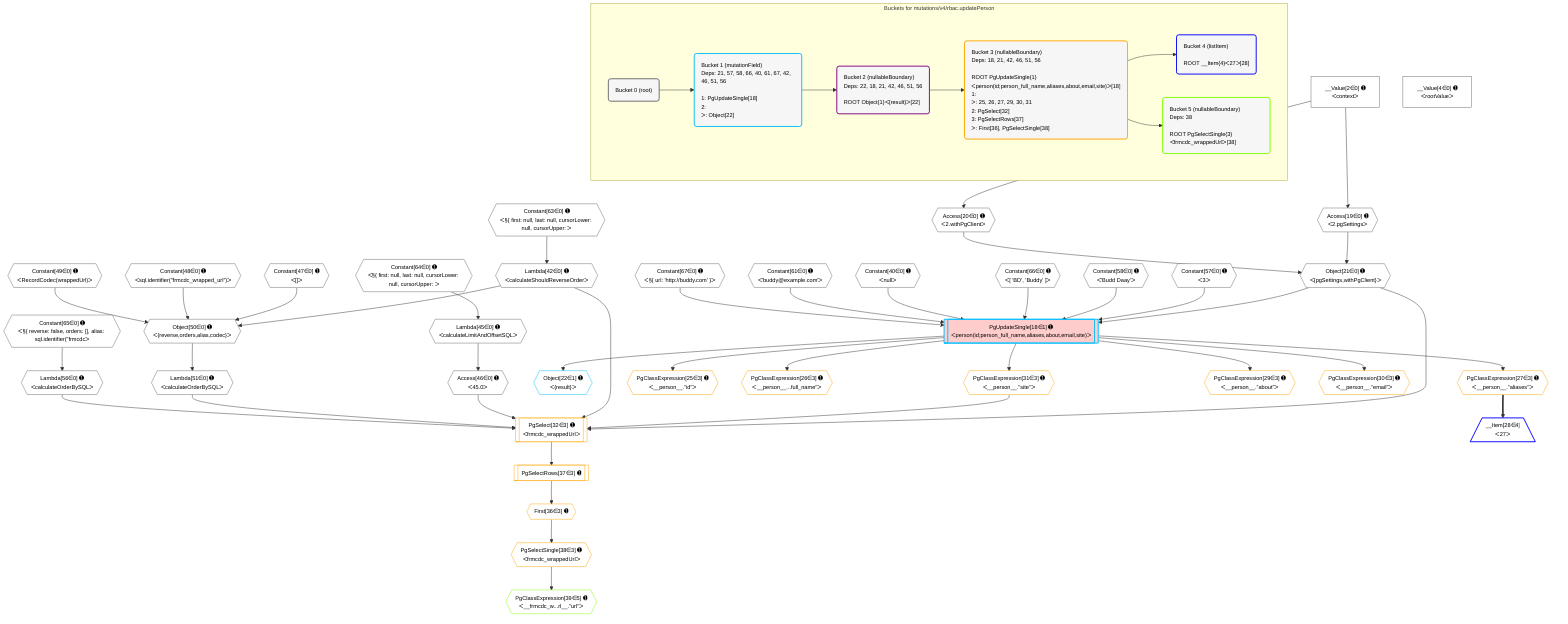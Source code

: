 %%{init: {'themeVariables': { 'fontSize': '12px'}}}%%
graph TD
    classDef path fill:#eee,stroke:#000,color:#000
    classDef plan fill:#fff,stroke-width:1px,color:#000
    classDef itemplan fill:#fff,stroke-width:2px,color:#000
    classDef unbatchedplan fill:#dff,stroke-width:1px,color:#000
    classDef sideeffectplan fill:#fcc,stroke-width:2px,color:#000
    classDef bucket fill:#f6f6f6,color:#000,stroke-width:2px,text-align:left


    %% plan dependencies
    Object50{{"Object[50∈0] ➊<br />ᐸ{reverse,orders,alias,codec}ᐳ"}}:::plan
    Lambda42{{"Lambda[42∈0] ➊<br />ᐸcalculateShouldReverseOrderᐳ"}}:::plan
    Constant47{{"Constant[47∈0] ➊<br />ᐸ[]ᐳ"}}:::plan
    Constant48{{"Constant[48∈0] ➊<br />ᐸsql.identifier(”frmcdc_wrapped_url”)ᐳ"}}:::plan
    Constant49{{"Constant[49∈0] ➊<br />ᐸRecordCodec(wrappedUrl)ᐳ"}}:::plan
    Lambda42 & Constant47 & Constant48 & Constant49 --> Object50
    Object21{{"Object[21∈0] ➊<br />ᐸ{pgSettings,withPgClient}ᐳ"}}:::plan
    Access19{{"Access[19∈0] ➊<br />ᐸ2.pgSettingsᐳ"}}:::plan
    Access20{{"Access[20∈0] ➊<br />ᐸ2.withPgClientᐳ"}}:::plan
    Access19 & Access20 --> Object21
    __Value2["__Value[2∈0] ➊<br />ᐸcontextᐳ"]:::plan
    __Value2 --> Access19
    __Value2 --> Access20
    Constant63{{"Constant[63∈0] ➊<br />ᐸ§{ first: null, last: null, cursorLower: null, cursorUpper: ᐳ"}}:::plan
    Constant63 --> Lambda42
    Lambda45{{"Lambda[45∈0] ➊<br />ᐸcalculateLimitAndOffsetSQLᐳ"}}:::plan
    Constant64{{"Constant[64∈0] ➊<br />ᐸ§{ first: null, last: null, cursorLower: null, cursorUpper: ᐳ"}}:::plan
    Constant64 --> Lambda45
    Access46{{"Access[46∈0] ➊<br />ᐸ45.0ᐳ"}}:::plan
    Lambda45 --> Access46
    Lambda51{{"Lambda[51∈0] ➊<br />ᐸcalculateOrderBySQLᐳ"}}:::plan
    Object50 --> Lambda51
    Lambda56{{"Lambda[56∈0] ➊<br />ᐸcalculateOrderBySQLᐳ"}}:::plan
    Constant65{{"Constant[65∈0] ➊<br />ᐸ§{ reverse: false, orders: [], alias: sql.identifier(”frmcdcᐳ"}}:::plan
    Constant65 --> Lambda56
    __Value4["__Value[4∈0] ➊<br />ᐸrootValueᐳ"]:::plan
    Constant40{{"Constant[40∈0] ➊<br />ᐸnullᐳ"}}:::plan
    Constant57{{"Constant[57∈0] ➊<br />ᐸ3ᐳ"}}:::plan
    Constant58{{"Constant[58∈0] ➊<br />ᐸ'Budd Daay'ᐳ"}}:::plan
    Constant61{{"Constant[61∈0] ➊<br />ᐸ'buddy@example.com'ᐳ"}}:::plan
    Constant66{{"Constant[66∈0] ➊<br />ᐸ[ 'BD', 'Buddy' ]ᐳ"}}:::plan
    Constant67{{"Constant[67∈0] ➊<br />ᐸ§{ url: 'http://buddy.com' }ᐳ"}}:::plan
    PgUpdateSingle18[["PgUpdateSingle[18∈1] ➊<br />ᐸperson(id;person_full_name,aliases,about,email,site)ᐳ"]]:::sideeffectplan
    Object21 & Constant57 & Constant58 & Constant66 & Constant40 & Constant61 & Constant67 --> PgUpdateSingle18
    Object22{{"Object[22∈1] ➊<br />ᐸ{result}ᐳ"}}:::plan
    PgUpdateSingle18 --> Object22
    PgSelect32[["PgSelect[32∈3] ➊<br />ᐸfrmcdc_wrappedUrlᐳ"]]:::plan
    PgClassExpression31{{"PgClassExpression[31∈3] ➊<br />ᐸ__person__.”site”ᐳ"}}:::plan
    Object21 & PgClassExpression31 & Lambda42 & Access46 & Lambda51 & Lambda56 --> PgSelect32
    PgClassExpression25{{"PgClassExpression[25∈3] ➊<br />ᐸ__person__.”id”ᐳ"}}:::plan
    PgUpdateSingle18 --> PgClassExpression25
    PgClassExpression26{{"PgClassExpression[26∈3] ➊<br />ᐸ__person__...full_name”ᐳ"}}:::plan
    PgUpdateSingle18 --> PgClassExpression26
    PgClassExpression27{{"PgClassExpression[27∈3] ➊<br />ᐸ__person__.”aliases”ᐳ"}}:::plan
    PgUpdateSingle18 --> PgClassExpression27
    PgClassExpression29{{"PgClassExpression[29∈3] ➊<br />ᐸ__person__.”about”ᐳ"}}:::plan
    PgUpdateSingle18 --> PgClassExpression29
    PgClassExpression30{{"PgClassExpression[30∈3] ➊<br />ᐸ__person__.”email”ᐳ"}}:::plan
    PgUpdateSingle18 --> PgClassExpression30
    PgUpdateSingle18 --> PgClassExpression31
    First36{{"First[36∈3] ➊"}}:::plan
    PgSelectRows37[["PgSelectRows[37∈3] ➊"]]:::plan
    PgSelectRows37 --> First36
    PgSelect32 --> PgSelectRows37
    PgSelectSingle38{{"PgSelectSingle[38∈3] ➊<br />ᐸfrmcdc_wrappedUrlᐳ"}}:::plan
    First36 --> PgSelectSingle38
    __Item28[/"__Item[28∈4]<br />ᐸ27ᐳ"\]:::itemplan
    PgClassExpression27 ==> __Item28
    PgClassExpression39{{"PgClassExpression[39∈5] ➊<br />ᐸ__frmcdc_w...rl__.”url”ᐳ"}}:::plan
    PgSelectSingle38 --> PgClassExpression39

    %% define steps

    subgraph "Buckets for mutations/v4/rbac.updatePerson"
    Bucket0("Bucket 0 (root)"):::bucket
    classDef bucket0 stroke:#696969
    class Bucket0,__Value2,__Value4,Access19,Access20,Object21,Constant40,Lambda42,Lambda45,Access46,Constant47,Constant48,Constant49,Object50,Lambda51,Lambda56,Constant57,Constant58,Constant61,Constant63,Constant64,Constant65,Constant66,Constant67 bucket0
    Bucket1("Bucket 1 (mutationField)<br />Deps: 21, 57, 58, 66, 40, 61, 67, 42, 46, 51, 56<br /><br />1: PgUpdateSingle[18]<br />2: <br />ᐳ: Object[22]"):::bucket
    classDef bucket1 stroke:#00bfff
    class Bucket1,PgUpdateSingle18,Object22 bucket1
    Bucket2("Bucket 2 (nullableBoundary)<br />Deps: 22, 18, 21, 42, 46, 51, 56<br /><br />ROOT Object{1}ᐸ{result}ᐳ[22]"):::bucket
    classDef bucket2 stroke:#7f007f
    class Bucket2 bucket2
    Bucket3("Bucket 3 (nullableBoundary)<br />Deps: 18, 21, 42, 46, 51, 56<br /><br />ROOT PgUpdateSingle{1}ᐸperson(id;person_full_name,aliases,about,email,site)ᐳ[18]<br />1: <br />ᐳ: 25, 26, 27, 29, 30, 31<br />2: PgSelect[32]<br />3: PgSelectRows[37]<br />ᐳ: First[36], PgSelectSingle[38]"):::bucket
    classDef bucket3 stroke:#ffa500
    class Bucket3,PgClassExpression25,PgClassExpression26,PgClassExpression27,PgClassExpression29,PgClassExpression30,PgClassExpression31,PgSelect32,First36,PgSelectRows37,PgSelectSingle38 bucket3
    Bucket4("Bucket 4 (listItem)<br /><br />ROOT __Item{4}ᐸ27ᐳ[28]"):::bucket
    classDef bucket4 stroke:#0000ff
    class Bucket4,__Item28 bucket4
    Bucket5("Bucket 5 (nullableBoundary)<br />Deps: 38<br /><br />ROOT PgSelectSingle{3}ᐸfrmcdc_wrappedUrlᐳ[38]"):::bucket
    classDef bucket5 stroke:#7fff00
    class Bucket5,PgClassExpression39 bucket5
    Bucket0 --> Bucket1
    Bucket1 --> Bucket2
    Bucket2 --> Bucket3
    Bucket3 --> Bucket4 & Bucket5
    end